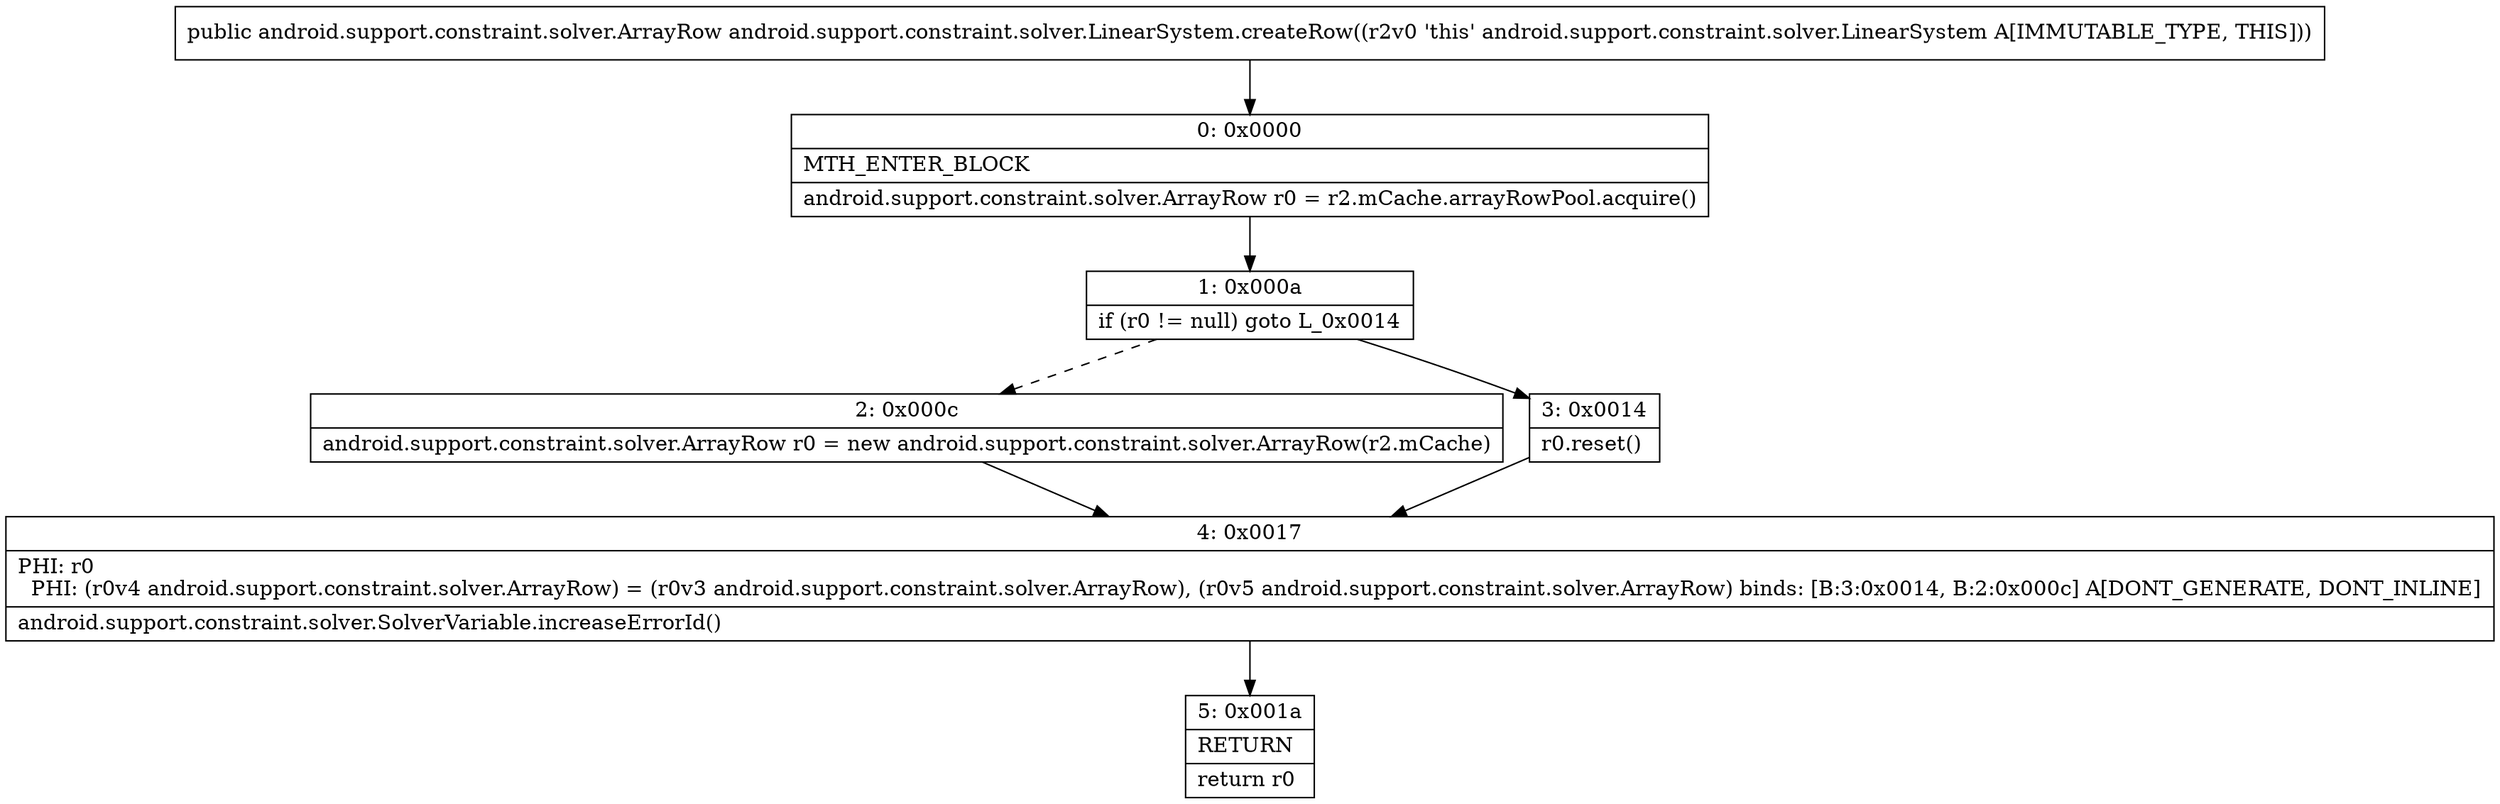 digraph "CFG forandroid.support.constraint.solver.LinearSystem.createRow()Landroid\/support\/constraint\/solver\/ArrayRow;" {
Node_0 [shape=record,label="{0\:\ 0x0000|MTH_ENTER_BLOCK\l|android.support.constraint.solver.ArrayRow r0 = r2.mCache.arrayRowPool.acquire()\l}"];
Node_1 [shape=record,label="{1\:\ 0x000a|if (r0 != null) goto L_0x0014\l}"];
Node_2 [shape=record,label="{2\:\ 0x000c|android.support.constraint.solver.ArrayRow r0 = new android.support.constraint.solver.ArrayRow(r2.mCache)\l}"];
Node_3 [shape=record,label="{3\:\ 0x0014|r0.reset()\l}"];
Node_4 [shape=record,label="{4\:\ 0x0017|PHI: r0 \l  PHI: (r0v4 android.support.constraint.solver.ArrayRow) = (r0v3 android.support.constraint.solver.ArrayRow), (r0v5 android.support.constraint.solver.ArrayRow) binds: [B:3:0x0014, B:2:0x000c] A[DONT_GENERATE, DONT_INLINE]\l|android.support.constraint.solver.SolverVariable.increaseErrorId()\l}"];
Node_5 [shape=record,label="{5\:\ 0x001a|RETURN\l|return r0\l}"];
MethodNode[shape=record,label="{public android.support.constraint.solver.ArrayRow android.support.constraint.solver.LinearSystem.createRow((r2v0 'this' android.support.constraint.solver.LinearSystem A[IMMUTABLE_TYPE, THIS])) }"];
MethodNode -> Node_0;
Node_0 -> Node_1;
Node_1 -> Node_2[style=dashed];
Node_1 -> Node_3;
Node_2 -> Node_4;
Node_3 -> Node_4;
Node_4 -> Node_5;
}

